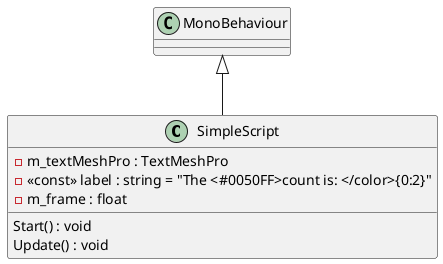 @startuml
class SimpleScript {
    - m_textMeshPro : TextMeshPro
    - <<const>> label : string = "The <#0050FF>count is: </color>{0:2&#125;"
    - m_frame : float
    Start() : void
    Update() : void
}
MonoBehaviour <|-- SimpleScript
@enduml
